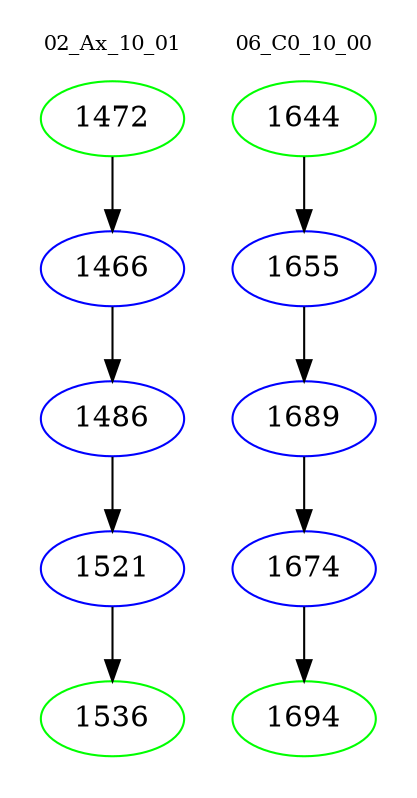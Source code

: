digraph{
subgraph cluster_0 {
color = white
label = "02_Ax_10_01";
fontsize=10;
T0_1472 [label="1472", color="green"]
T0_1472 -> T0_1466 [color="black"]
T0_1466 [label="1466", color="blue"]
T0_1466 -> T0_1486 [color="black"]
T0_1486 [label="1486", color="blue"]
T0_1486 -> T0_1521 [color="black"]
T0_1521 [label="1521", color="blue"]
T0_1521 -> T0_1536 [color="black"]
T0_1536 [label="1536", color="green"]
}
subgraph cluster_1 {
color = white
label = "06_C0_10_00";
fontsize=10;
T1_1644 [label="1644", color="green"]
T1_1644 -> T1_1655 [color="black"]
T1_1655 [label="1655", color="blue"]
T1_1655 -> T1_1689 [color="black"]
T1_1689 [label="1689", color="blue"]
T1_1689 -> T1_1674 [color="black"]
T1_1674 [label="1674", color="blue"]
T1_1674 -> T1_1694 [color="black"]
T1_1694 [label="1694", color="green"]
}
}
